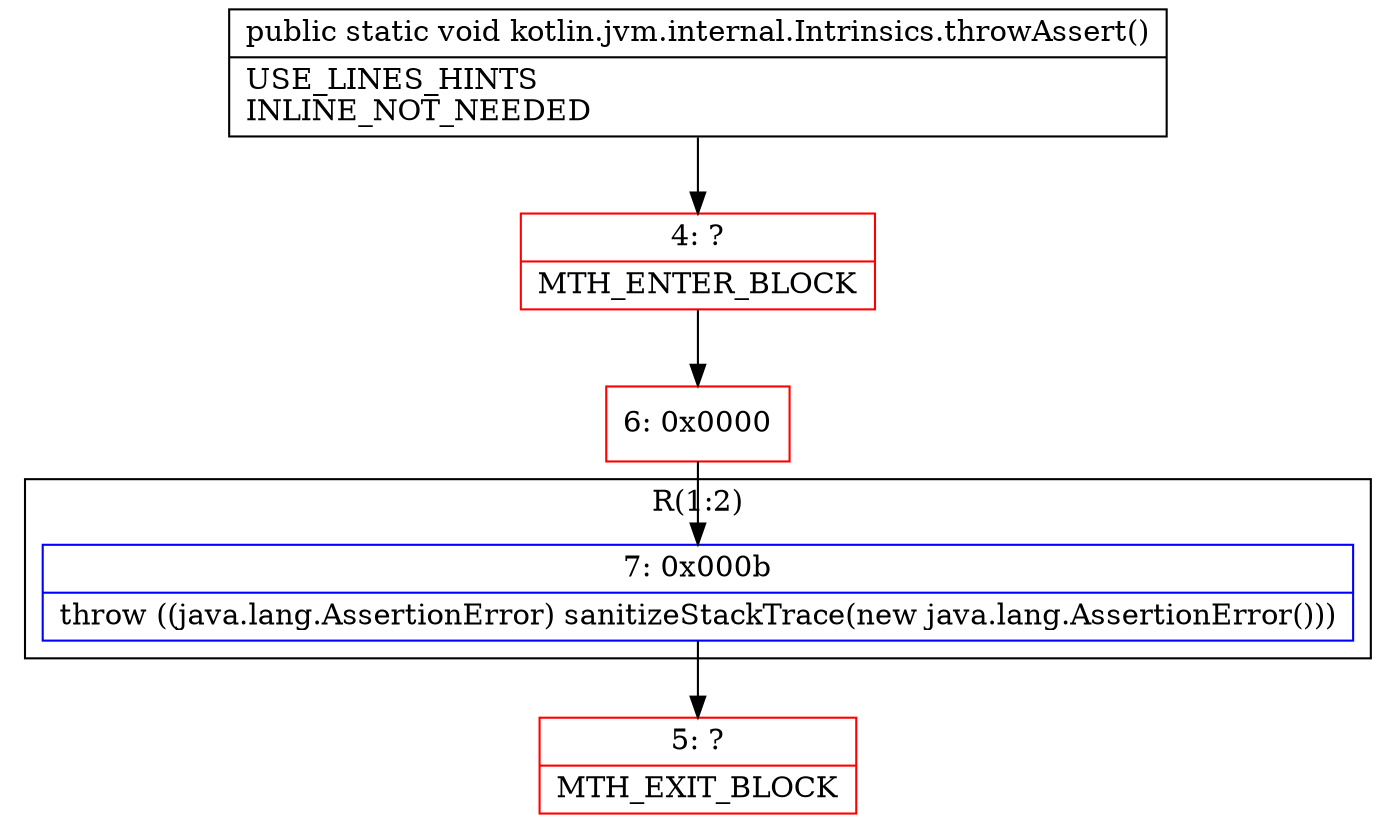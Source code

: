 digraph "CFG forkotlin.jvm.internal.Intrinsics.throwAssert()V" {
subgraph cluster_Region_1881491306 {
label = "R(1:2)";
node [shape=record,color=blue];
Node_7 [shape=record,label="{7\:\ 0x000b|throw ((java.lang.AssertionError) sanitizeStackTrace(new java.lang.AssertionError()))\l}"];
}
Node_4 [shape=record,color=red,label="{4\:\ ?|MTH_ENTER_BLOCK\l}"];
Node_6 [shape=record,color=red,label="{6\:\ 0x0000}"];
Node_5 [shape=record,color=red,label="{5\:\ ?|MTH_EXIT_BLOCK\l}"];
MethodNode[shape=record,label="{public static void kotlin.jvm.internal.Intrinsics.throwAssert()  | USE_LINES_HINTS\lINLINE_NOT_NEEDED\l}"];
MethodNode -> Node_4;Node_7 -> Node_5;
Node_4 -> Node_6;
Node_6 -> Node_7;
}


